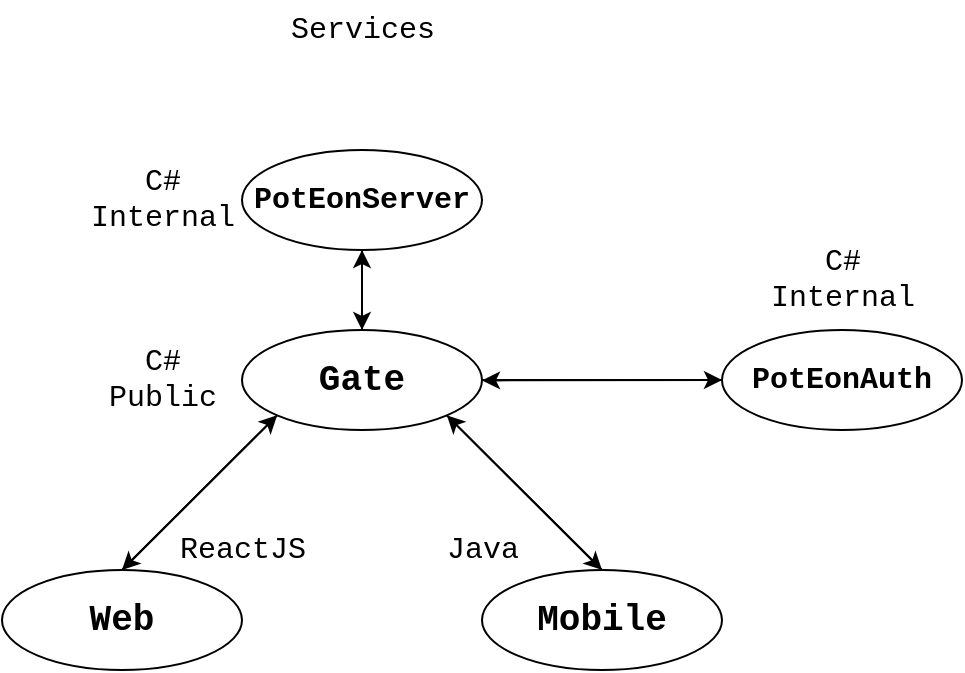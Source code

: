 <mxfile compressed="true" version="20.8.20" type="github"><diagram id="R2lEEEUBdFMjLlhIrx00" name="Page-1"><mxGraphModel dx="784" dy="475" grid="1" gridSize="10" guides="1" tooltips="1" connect="1" arrows="1" fold="1" page="1" pageScale="1" pageWidth="850" pageHeight="1100" math="0" shadow="0" extFonts="Permanent Marker^https://fonts.googleapis.com/css?family=Permanent+Marker"><root><mxCell id="0"/><mxCell id="1" parent="0"/><mxCell id="m-1-4upZ0fboGE0ag5ZT-27" style="edgeStyle=none;rounded=0;orthogonalLoop=1;jettySize=auto;html=1;exitX=0.5;exitY=1;exitDx=0;exitDy=0;entryX=0.5;entryY=0;entryDx=0;entryDy=0;fontFamily=Courier New;fontSize=15;labelBackgroundColor=none;fontColor=default;" edge="1" parent="1" source="m-1-4upZ0fboGE0ag5ZT-2" target="m-1-4upZ0fboGE0ag5ZT-6"><mxGeometry relative="1" as="geometry"/></mxCell><mxCell id="m-1-4upZ0fboGE0ag5ZT-2" value="&lt;h3&gt;&lt;font style=&quot;font-size: 15px;&quot; face=&quot;Courier New&quot;&gt;PotEonServer&lt;/font&gt;&lt;/h3&gt;" style="ellipse;whiteSpace=wrap;html=1;labelBackgroundColor=none;" vertex="1" parent="1"><mxGeometry x="365" y="85" width="120" height="50" as="geometry"/></mxCell><mxCell id="m-1-4upZ0fboGE0ag5ZT-24" style="edgeStyle=none;rounded=0;orthogonalLoop=1;jettySize=auto;html=1;entryX=0;entryY=0.5;entryDx=0;entryDy=0;fontFamily=Courier New;fontSize=15;labelBackgroundColor=none;fontColor=default;" edge="1" parent="1" source="m-1-4upZ0fboGE0ag5ZT-6"><mxGeometry relative="1" as="geometry"><mxPoint x="605.0" y="200" as="targetPoint"/></mxGeometry></mxCell><mxCell id="m-1-4upZ0fboGE0ag5ZT-29" style="edgeStyle=none;rounded=0;orthogonalLoop=1;jettySize=auto;html=1;exitX=0.5;exitY=0;exitDx=0;exitDy=0;entryX=0.5;entryY=1;entryDx=0;entryDy=0;fontFamily=Courier New;fontSize=15;labelBackgroundColor=none;fontColor=default;" edge="1" parent="1" source="m-1-4upZ0fboGE0ag5ZT-6" target="m-1-4upZ0fboGE0ag5ZT-2"><mxGeometry relative="1" as="geometry"/></mxCell><mxCell id="m-1-4upZ0fboGE0ag5ZT-31" style="edgeStyle=none;rounded=0;orthogonalLoop=1;jettySize=auto;html=1;exitX=1;exitY=1;exitDx=0;exitDy=0;entryX=0.5;entryY=0;entryDx=0;entryDy=0;fontFamily=Courier New;fontSize=15;labelBackgroundColor=none;fontColor=default;" edge="1" parent="1" source="m-1-4upZ0fboGE0ag5ZT-6" target="m-1-4upZ0fboGE0ag5ZT-11"><mxGeometry relative="1" as="geometry"/></mxCell><mxCell id="m-1-4upZ0fboGE0ag5ZT-34" style="edgeStyle=none;rounded=0;orthogonalLoop=1;jettySize=auto;html=1;exitX=0;exitY=1;exitDx=0;exitDy=0;entryX=0.5;entryY=0;entryDx=0;entryDy=0;fontFamily=Courier New;fontSize=15;labelBackgroundColor=none;fontColor=default;" edge="1" parent="1" source="m-1-4upZ0fboGE0ag5ZT-6" target="m-1-4upZ0fboGE0ag5ZT-9"><mxGeometry relative="1" as="geometry"/></mxCell><mxCell id="m-1-4upZ0fboGE0ag5ZT-6" value="&lt;h3&gt;&lt;font style=&quot;font-size: 18px;&quot; face=&quot;Courier New&quot;&gt;Gate&lt;/font&gt;&lt;/h3&gt;" style="ellipse;whiteSpace=wrap;html=1;labelBackgroundColor=none;" vertex="1" parent="1"><mxGeometry x="365" y="175" width="120" height="50" as="geometry"/></mxCell><mxCell id="m-1-4upZ0fboGE0ag5ZT-33" style="edgeStyle=none;rounded=0;orthogonalLoop=1;jettySize=auto;html=1;exitX=0.5;exitY=0;exitDx=0;exitDy=0;entryX=0;entryY=1;entryDx=0;entryDy=0;fontFamily=Courier New;fontSize=15;labelBackgroundColor=none;fontColor=default;" edge="1" parent="1" source="m-1-4upZ0fboGE0ag5ZT-9" target="m-1-4upZ0fboGE0ag5ZT-6"><mxGeometry relative="1" as="geometry"/></mxCell><mxCell id="m-1-4upZ0fboGE0ag5ZT-9" value="&lt;h3&gt;&lt;font style=&quot;font-size: 18px;&quot; face=&quot;Courier New&quot;&gt;Web&lt;/font&gt;&lt;/h3&gt;" style="ellipse;whiteSpace=wrap;html=1;labelBackgroundColor=none;" vertex="1" parent="1"><mxGeometry x="245" y="295" width="120" height="50" as="geometry"/></mxCell><mxCell id="m-1-4upZ0fboGE0ag5ZT-32" style="edgeStyle=none;rounded=0;orthogonalLoop=1;jettySize=auto;html=1;exitX=0.5;exitY=0;exitDx=0;exitDy=0;entryX=1;entryY=1;entryDx=0;entryDy=0;fontFamily=Courier New;fontSize=15;labelBackgroundColor=none;fontColor=default;" edge="1" parent="1" source="m-1-4upZ0fboGE0ag5ZT-11" target="m-1-4upZ0fboGE0ag5ZT-6"><mxGeometry relative="1" as="geometry"/></mxCell><mxCell id="m-1-4upZ0fboGE0ag5ZT-11" value="&lt;h3&gt;&lt;font style=&quot;font-size: 18px;&quot; face=&quot;Courier New&quot;&gt;Mobile&lt;/font&gt;&lt;/h3&gt;" style="ellipse;whiteSpace=wrap;html=1;labelBackgroundColor=none;" vertex="1" parent="1"><mxGeometry x="485" y="295" width="120" height="50" as="geometry"/></mxCell><mxCell id="m-1-4upZ0fboGE0ag5ZT-25" style="edgeStyle=none;rounded=0;orthogonalLoop=1;jettySize=auto;html=1;exitX=0;exitY=0.5;exitDx=0;exitDy=0;fontFamily=Courier New;fontSize=15;labelBackgroundColor=none;fontColor=default;" edge="1" parent="1"><mxGeometry relative="1" as="geometry"><mxPoint x="485" y="200.2" as="targetPoint"/><mxPoint x="605.0" y="200" as="sourcePoint"/></mxGeometry></mxCell><mxCell id="m-1-4upZ0fboGE0ag5ZT-21" value="&lt;h3&gt;&lt;font style=&quot;font-size: 15px;&quot; face=&quot;Courier New&quot;&gt;PotEonAuth&lt;/font&gt;&lt;/h3&gt;" style="ellipse;whiteSpace=wrap;html=1;labelBackgroundColor=none;" vertex="1" parent="1"><mxGeometry x="605" y="175" width="120" height="50" as="geometry"/></mxCell><mxCell id="m-1-4upZ0fboGE0ag5ZT-37" value="C#&lt;br&gt;Internal" style="text;html=1;align=center;verticalAlign=middle;resizable=0;points=[];autosize=1;strokeColor=none;fillColor=none;fontSize=15;fontFamily=Courier New;labelBackgroundColor=none;" vertex="1" parent="1"><mxGeometry x="275" y="85" width="100" height="50" as="geometry"/></mxCell><mxCell id="m-1-4upZ0fboGE0ag5ZT-38" value="C#&lt;br&gt;Public" style="text;html=1;align=center;verticalAlign=middle;resizable=0;points=[];autosize=1;strokeColor=none;fillColor=none;fontSize=15;fontFamily=Courier New;labelBackgroundColor=none;" vertex="1" parent="1"><mxGeometry x="285" y="175" width="80" height="50" as="geometry"/></mxCell><mxCell id="m-1-4upZ0fboGE0ag5ZT-39" value="C#&lt;br&gt;Internal" style="text;html=1;align=center;verticalAlign=middle;resizable=0;points=[];autosize=1;strokeColor=none;fillColor=none;fontSize=15;fontFamily=Courier New;labelBackgroundColor=none;" vertex="1" parent="1"><mxGeometry x="615" y="125" width="100" height="50" as="geometry"/></mxCell><mxCell id="m-1-4upZ0fboGE0ag5ZT-40" value="ReactJS" style="text;html=1;align=center;verticalAlign=middle;resizable=0;points=[];autosize=1;strokeColor=none;fillColor=none;fontSize=15;fontFamily=Courier New;labelBackgroundColor=none;" vertex="1" parent="1"><mxGeometry x="320" y="270" width="90" height="30" as="geometry"/></mxCell><mxCell id="m-1-4upZ0fboGE0ag5ZT-41" value="Java" style="text;html=1;align=center;verticalAlign=middle;resizable=0;points=[];autosize=1;strokeColor=none;fillColor=none;fontSize=15;fontFamily=Courier New;labelBackgroundColor=none;" vertex="1" parent="1"><mxGeometry x="455" y="270" width="60" height="30" as="geometry"/></mxCell><mxCell id="m-1-4upZ0fboGE0ag5ZT-42" value="Services" style="text;html=1;align=center;verticalAlign=middle;resizable=0;points=[];autosize=1;strokeColor=none;fillColor=none;fontSize=15;fontFamily=Courier New;labelBackgroundColor=none;" vertex="1" parent="1"><mxGeometry x="375" y="10" width="100" height="30" as="geometry"/></mxCell></root></mxGraphModel></diagram></mxfile>